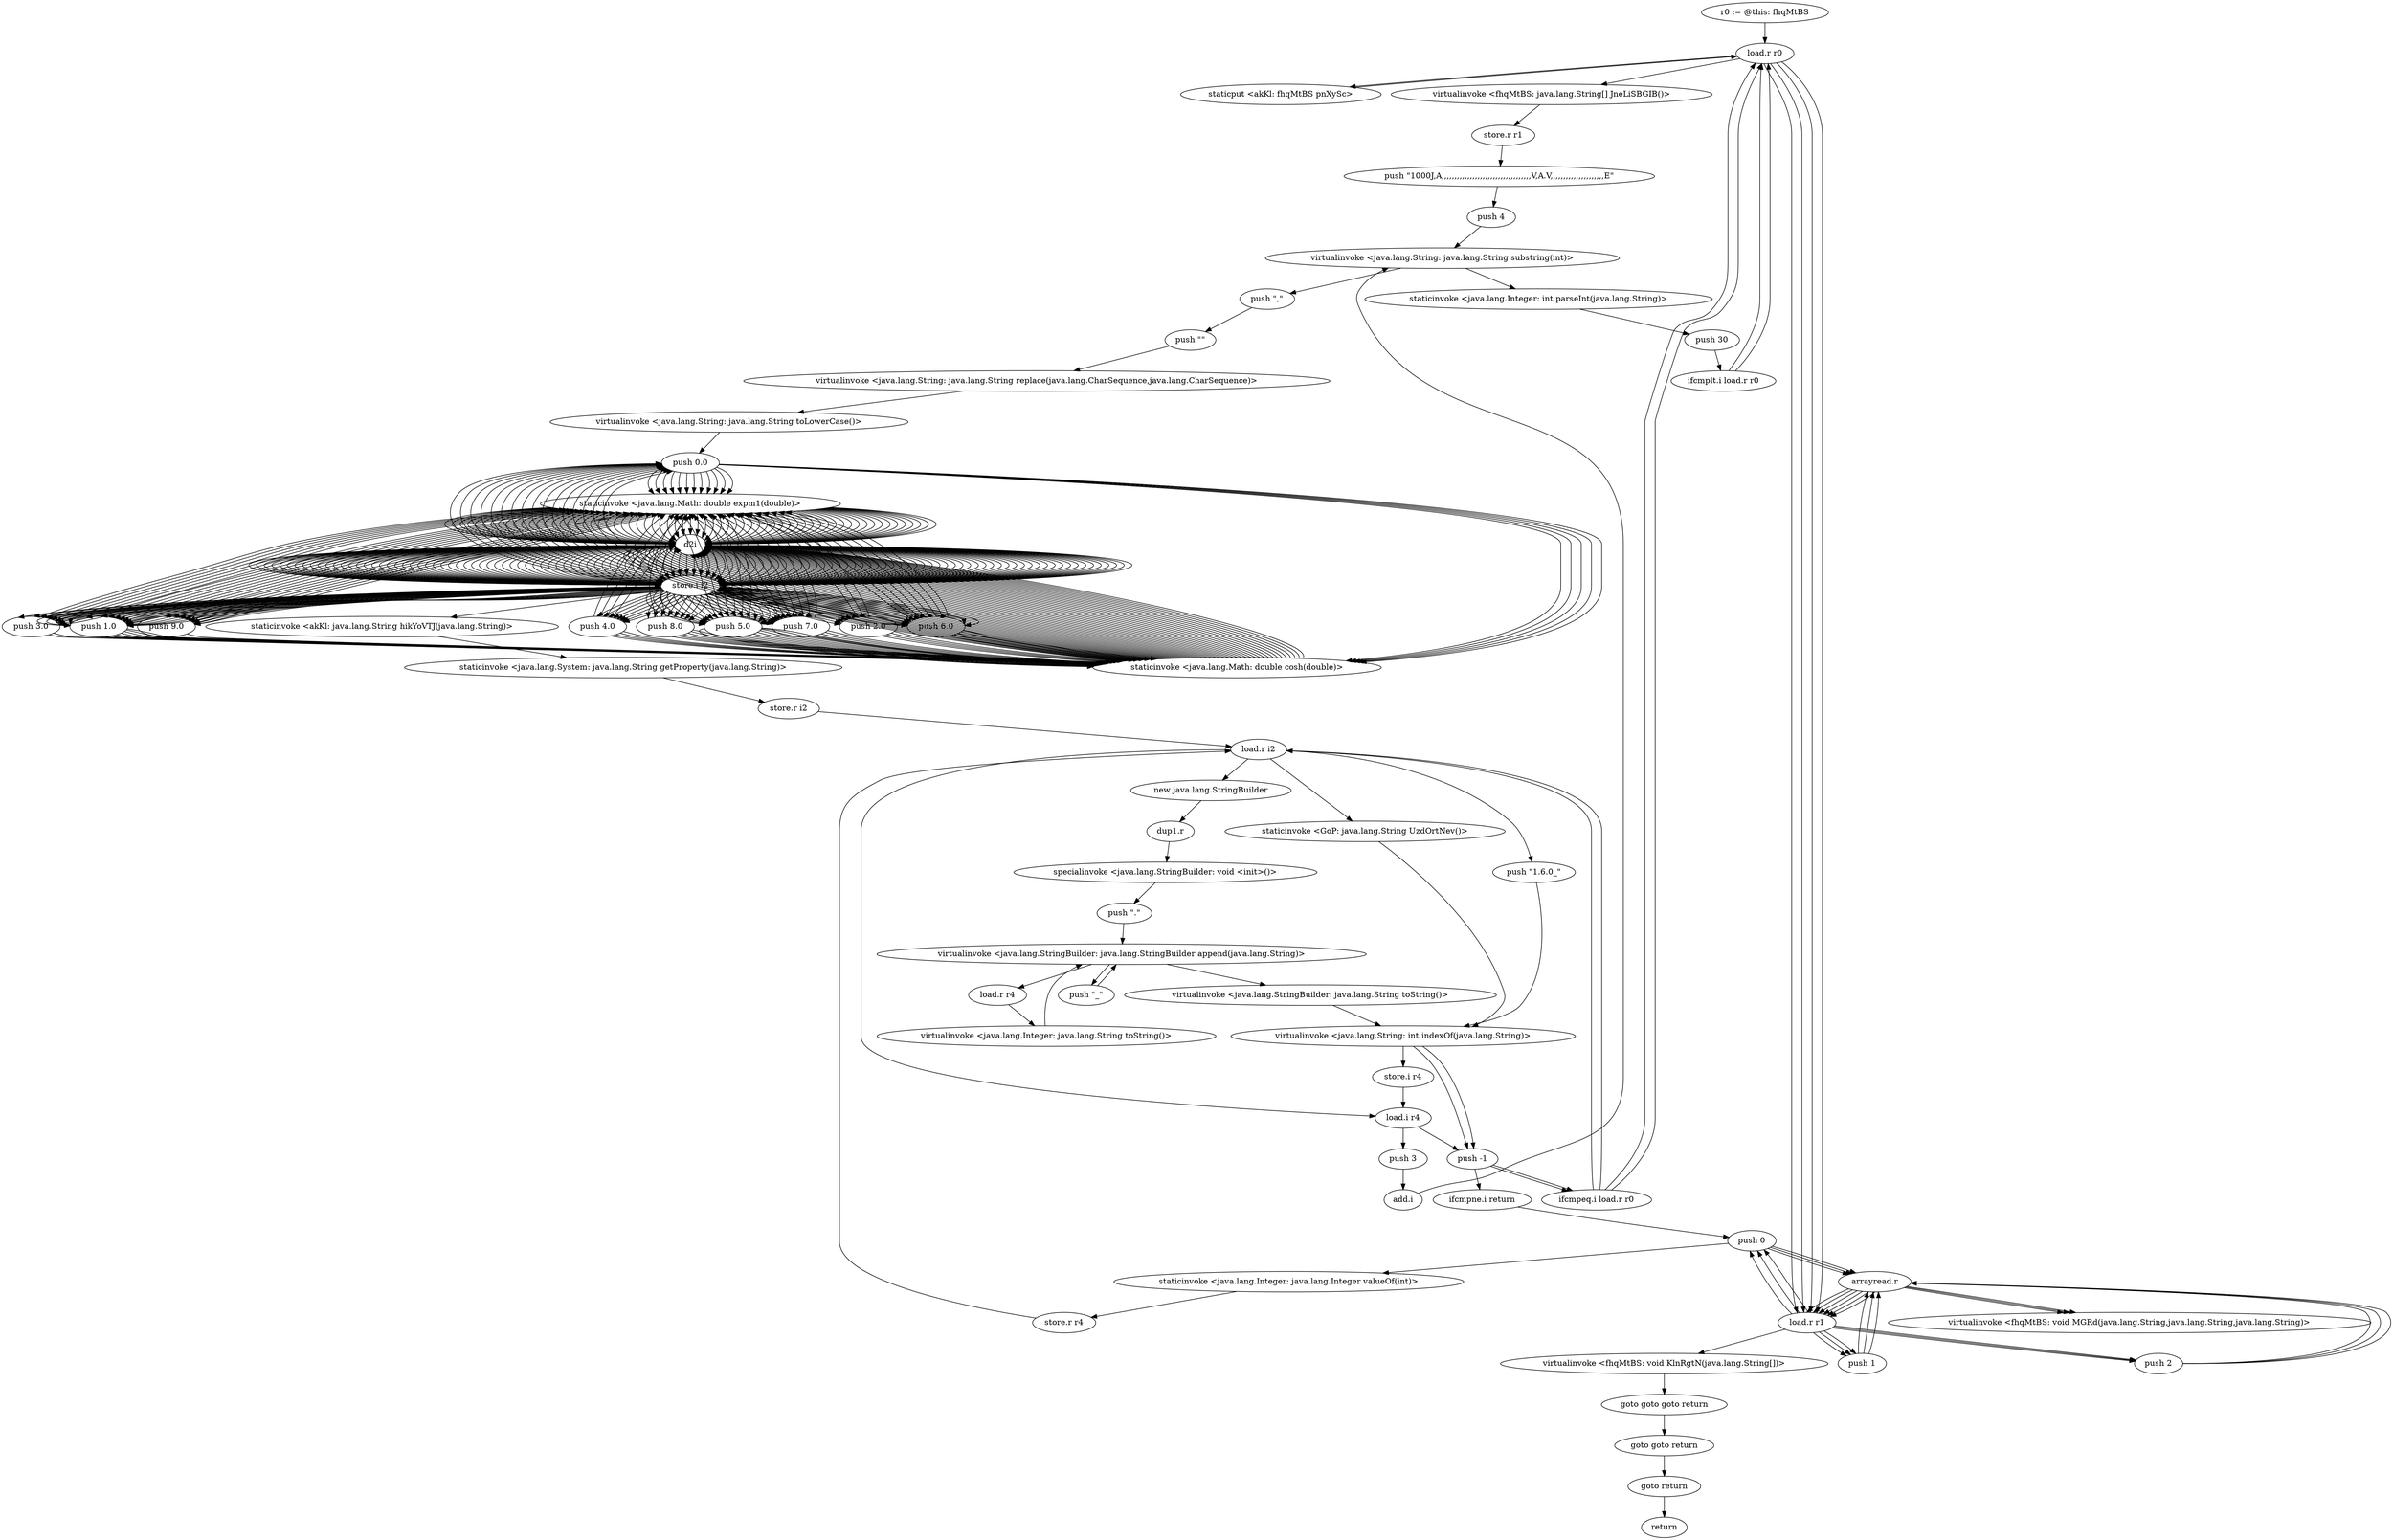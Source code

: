 digraph "" {
    "r0 := @this: fhqMtBS"
    "load.r r0"
    "r0 := @this: fhqMtBS"->"load.r r0";
    "staticput <akKl: fhqMtBS pnXySc>"
    "load.r r0"->"staticput <akKl: fhqMtBS pnXySc>";
    "staticput <akKl: fhqMtBS pnXySc>"->"load.r r0";
    "virtualinvoke <fhqMtBS: java.lang.String[] JneLiSBGIB()>"
    "load.r r0"->"virtualinvoke <fhqMtBS: java.lang.String[] JneLiSBGIB()>";
    "store.r r1"
    "virtualinvoke <fhqMtBS: java.lang.String[] JneLiSBGIB()>"->"store.r r1";
    "push \"1000J,A,,,,,,,,,,,,,,,,,,,,,,,,,,,,,,,,,,,V,A.V,,,,,,,,,,,,,,,,,,,,,E\""
    "store.r r1"->"push \"1000J,A,,,,,,,,,,,,,,,,,,,,,,,,,,,,,,,,,,,V,A.V,,,,,,,,,,,,,,,,,,,,,E\"";
    "push 4"
    "push \"1000J,A,,,,,,,,,,,,,,,,,,,,,,,,,,,,,,,,,,,V,A.V,,,,,,,,,,,,,,,,,,,,,E\""->"push 4";
    "virtualinvoke <java.lang.String: java.lang.String substring(int)>"
    "push 4"->"virtualinvoke <java.lang.String: java.lang.String substring(int)>";
    "push \",\""
    "virtualinvoke <java.lang.String: java.lang.String substring(int)>"->"push \",\"";
    "push \"\""
    "push \",\""->"push \"\"";
    "virtualinvoke <java.lang.String: java.lang.String replace(java.lang.CharSequence,java.lang.CharSequence)>"
    "push \"\""->"virtualinvoke <java.lang.String: java.lang.String replace(java.lang.CharSequence,java.lang.CharSequence)>";
    "virtualinvoke <java.lang.String: java.lang.String toLowerCase()>"
    "virtualinvoke <java.lang.String: java.lang.String replace(java.lang.CharSequence,java.lang.CharSequence)>"->"virtualinvoke <java.lang.String: java.lang.String toLowerCase()>";
    "push 0.0"
    "virtualinvoke <java.lang.String: java.lang.String toLowerCase()>"->"push 0.0";
    "staticinvoke <java.lang.Math: double expm1(double)>"
    "push 0.0"->"staticinvoke <java.lang.Math: double expm1(double)>";
    "d2i"
    "staticinvoke <java.lang.Math: double expm1(double)>"->"d2i";
    "store.i i2"
    "d2i"->"store.i i2";
    "push 9.0"
    "store.i i2"->"push 9.0";
    "push 9.0"->"staticinvoke <java.lang.Math: double expm1(double)>";
    "staticinvoke <java.lang.Math: double expm1(double)>"->"d2i";
    "d2i"->"store.i i2";
    "push 8.0"
    "store.i i2"->"push 8.0";
    "staticinvoke <java.lang.Math: double cosh(double)>"
    "push 8.0"->"staticinvoke <java.lang.Math: double cosh(double)>";
    "staticinvoke <java.lang.Math: double cosh(double)>"->"d2i";
    "d2i"->"store.i i2";
    "push 4.0"
    "store.i i2"->"push 4.0";
    "push 4.0"->"staticinvoke <java.lang.Math: double expm1(double)>";
    "staticinvoke <java.lang.Math: double expm1(double)>"->"d2i";
    "d2i"->"store.i i2";
    "push 7.0"
    "store.i i2"->"push 7.0";
    "push 7.0"->"staticinvoke <java.lang.Math: double expm1(double)>";
    "staticinvoke <java.lang.Math: double expm1(double)>"->"d2i";
    "d2i"->"store.i i2";
    "push 5.0"
    "store.i i2"->"push 5.0";
    "push 5.0"->"staticinvoke <java.lang.Math: double cosh(double)>";
    "staticinvoke <java.lang.Math: double cosh(double)>"->"d2i";
    "d2i"->"store.i i2";
    "store.i i2"->"push 0.0";
    "push 0.0"->"staticinvoke <java.lang.Math: double expm1(double)>";
    "staticinvoke <java.lang.Math: double expm1(double)>"->"d2i";
    "d2i"->"store.i i2";
    "store.i i2"->"push 4.0";
    "push 4.0"->"staticinvoke <java.lang.Math: double cosh(double)>";
    "staticinvoke <java.lang.Math: double cosh(double)>"->"d2i";
    "d2i"->"store.i i2";
    "store.i i2"->"push 5.0";
    "push 5.0"->"staticinvoke <java.lang.Math: double expm1(double)>";
    "staticinvoke <java.lang.Math: double expm1(double)>"->"d2i";
    "d2i"->"store.i i2";
    "store.i i2"->"push 4.0";
    "push 4.0"->"staticinvoke <java.lang.Math: double cosh(double)>";
    "staticinvoke <java.lang.Math: double cosh(double)>"->"d2i";
    "d2i"->"store.i i2";
    "push 2.0"
    "store.i i2"->"push 2.0";
    "push 2.0"->"staticinvoke <java.lang.Math: double expm1(double)>";
    "staticinvoke <java.lang.Math: double expm1(double)>"->"d2i";
    "d2i"->"store.i i2";
    "push 6.0"
    "store.i i2"->"push 6.0";
    "push 6.0"->"staticinvoke <java.lang.Math: double cosh(double)>";
    "staticinvoke <java.lang.Math: double cosh(double)>"->"d2i";
    "d2i"->"store.i i2";
    "store.i i2"->"push 2.0";
    "push 2.0"->"staticinvoke <java.lang.Math: double expm1(double)>";
    "staticinvoke <java.lang.Math: double expm1(double)>"->"d2i";
    "d2i"->"store.i i2";
    "store.i i2"->"push 7.0";
    "push 7.0"->"staticinvoke <java.lang.Math: double cosh(double)>";
    "staticinvoke <java.lang.Math: double cosh(double)>"->"d2i";
    "d2i"->"store.i i2";
    "store.i i2"->"push 6.0";
    "push 6.0"->"staticinvoke <java.lang.Math: double expm1(double)>";
    "staticinvoke <java.lang.Math: double expm1(double)>"->"d2i";
    "d2i"->"store.i i2";
    "store.i i2"->"push 7.0";
    "push 7.0"->"staticinvoke <java.lang.Math: double expm1(double)>";
    "staticinvoke <java.lang.Math: double expm1(double)>"->"d2i";
    "d2i"->"store.i i2";
    "push 3.0"
    "store.i i2"->"push 3.0";
    "push 3.0"->"staticinvoke <java.lang.Math: double expm1(double)>";
    "staticinvoke <java.lang.Math: double expm1(double)>"->"d2i";
    "d2i"->"store.i i2";
    "store.i i2"->"push 5.0";
    "push 5.0"->"staticinvoke <java.lang.Math: double cosh(double)>";
    "staticinvoke <java.lang.Math: double cosh(double)>"->"d2i";
    "d2i"->"store.i i2";
    "store.i i2"->"push 0.0";
    "push 0.0"->"staticinvoke <java.lang.Math: double expm1(double)>";
    "staticinvoke <java.lang.Math: double expm1(double)>"->"d2i";
    "d2i"->"store.i i2";
    "push 1.0"
    "store.i i2"->"push 1.0";
    "push 1.0"->"staticinvoke <java.lang.Math: double expm1(double)>";
    "staticinvoke <java.lang.Math: double expm1(double)>"->"d2i";
    "d2i"->"store.i i2";
    "store.i i2"->"push 6.0";
    "push 6.0"->"staticinvoke <java.lang.Math: double expm1(double)>";
    "staticinvoke <java.lang.Math: double expm1(double)>"->"d2i";
    "d2i"->"store.i i2";
    "store.i i2"->"push 4.0";
    "push 4.0"->"staticinvoke <java.lang.Math: double expm1(double)>";
    "staticinvoke <java.lang.Math: double expm1(double)>"->"d2i";
    "d2i"->"store.i i2";
    "store.i i2"->"push 8.0";
    "push 8.0"->"staticinvoke <java.lang.Math: double cosh(double)>";
    "staticinvoke <java.lang.Math: double cosh(double)>"->"d2i";
    "d2i"->"store.i i2";
    "store.i i2"->"push 0.0";
    "push 0.0"->"staticinvoke <java.lang.Math: double expm1(double)>";
    "staticinvoke <java.lang.Math: double expm1(double)>"->"d2i";
    "d2i"->"store.i i2";
    "store.i i2"->"push 4.0";
    "push 4.0"->"staticinvoke <java.lang.Math: double expm1(double)>";
    "staticinvoke <java.lang.Math: double expm1(double)>"->"d2i";
    "d2i"->"store.i i2";
    "store.i i2"->"push 5.0";
    "push 5.0"->"staticinvoke <java.lang.Math: double cosh(double)>";
    "staticinvoke <java.lang.Math: double cosh(double)>"->"d2i";
    "d2i"->"store.i i2";
    "store.i i2"->"push 1.0";
    "push 1.0"->"staticinvoke <java.lang.Math: double expm1(double)>";
    "staticinvoke <java.lang.Math: double expm1(double)>"->"d2i";
    "d2i"->"store.i i2";
    "store.i i2"->"push 0.0";
    "push 0.0"->"staticinvoke <java.lang.Math: double expm1(double)>";
    "staticinvoke <java.lang.Math: double expm1(double)>"->"d2i";
    "d2i"->"store.i i2";
    "store.i i2"->"push 5.0";
    "push 5.0"->"staticinvoke <java.lang.Math: double cosh(double)>";
    "staticinvoke <java.lang.Math: double cosh(double)>"->"d2i";
    "d2i"->"store.i i2";
    "store.i i2"->"push 4.0";
    "push 4.0"->"staticinvoke <java.lang.Math: double cosh(double)>";
    "staticinvoke <java.lang.Math: double cosh(double)>"->"d2i";
    "d2i"->"store.i i2";
    "store.i i2"->"push 2.0";
    "push 2.0"->"staticinvoke <java.lang.Math: double cosh(double)>";
    "staticinvoke <java.lang.Math: double cosh(double)>"->"d2i";
    "d2i"->"store.i i2";
    "store.i i2"->"push 7.0";
    "push 7.0"->"staticinvoke <java.lang.Math: double cosh(double)>";
    "staticinvoke <java.lang.Math: double cosh(double)>"->"d2i";
    "d2i"->"store.i i2";
    "store.i i2"->"push 2.0";
    "push 2.0"->"staticinvoke <java.lang.Math: double expm1(double)>";
    "staticinvoke <java.lang.Math: double expm1(double)>"->"d2i";
    "d2i"->"store.i i2";
    "store.i i2"->"push 0.0";
    "push 0.0"->"staticinvoke <java.lang.Math: double expm1(double)>";
    "staticinvoke <java.lang.Math: double expm1(double)>"->"d2i";
    "d2i"->"store.i i2";
    "store.i i2"->"push 3.0";
    "push 3.0"->"staticinvoke <java.lang.Math: double expm1(double)>";
    "staticinvoke <java.lang.Math: double expm1(double)>"->"d2i";
    "d2i"->"store.i i2";
    "store.i i2"->"push 1.0";
    "push 1.0"->"staticinvoke <java.lang.Math: double expm1(double)>";
    "staticinvoke <java.lang.Math: double expm1(double)>"->"d2i";
    "d2i"->"store.i i2";
    "store.i i2"->"push 3.0";
    "push 3.0"->"staticinvoke <java.lang.Math: double expm1(double)>";
    "staticinvoke <java.lang.Math: double expm1(double)>"->"d2i";
    "d2i"->"store.i i2";
    "store.i i2"->"push 0.0";
    "push 0.0"->"staticinvoke <java.lang.Math: double cosh(double)>";
    "staticinvoke <java.lang.Math: double cosh(double)>"->"d2i";
    "d2i"->"store.i i2";
    "store.i i2"->"push 1.0";
    "push 1.0"->"staticinvoke <java.lang.Math: double cosh(double)>";
    "staticinvoke <java.lang.Math: double cosh(double)>"->"d2i";
    "d2i"->"store.i i2";
    "store.i i2"->"push 0.0";
    "push 0.0"->"staticinvoke <java.lang.Math: double cosh(double)>";
    "staticinvoke <java.lang.Math: double cosh(double)>"->"d2i";
    "d2i"->"store.i i2";
    "store.i i2"->"push 2.0";
    "push 2.0"->"staticinvoke <java.lang.Math: double cosh(double)>";
    "staticinvoke <java.lang.Math: double cosh(double)>"->"d2i";
    "d2i"->"store.i i2";
    "store.i i2"->"push 6.0";
    "push 6.0"->"staticinvoke <java.lang.Math: double cosh(double)>";
    "staticinvoke <java.lang.Math: double cosh(double)>"->"d2i";
    "d2i"->"store.i i2";
    "store.i i2"->"push 5.0";
    "push 5.0"->"staticinvoke <java.lang.Math: double expm1(double)>";
    "staticinvoke <java.lang.Math: double expm1(double)>"->"d2i";
    "d2i"->"store.i i2";
    "store.i i2"->"push 3.0";
    "push 3.0"->"staticinvoke <java.lang.Math: double cosh(double)>";
    "staticinvoke <java.lang.Math: double cosh(double)>"->"d2i";
    "d2i"->"store.i i2";
    "store.i i2"->"push 1.0";
    "push 1.0"->"staticinvoke <java.lang.Math: double expm1(double)>";
    "staticinvoke <java.lang.Math: double expm1(double)>"->"d2i";
    "d2i"->"store.i i2";
    "store.i i2"->"push 1.0";
    "push 1.0"->"staticinvoke <java.lang.Math: double expm1(double)>";
    "staticinvoke <java.lang.Math: double expm1(double)>"->"d2i";
    "d2i"->"store.i i2";
    "store.i i2"->"push 1.0";
    "push 1.0"->"staticinvoke <java.lang.Math: double expm1(double)>";
    "staticinvoke <java.lang.Math: double expm1(double)>"->"d2i";
    "d2i"->"store.i i2";
    "store.i i2"->"push 2.0";
    "push 2.0"->"staticinvoke <java.lang.Math: double cosh(double)>";
    "staticinvoke <java.lang.Math: double cosh(double)>"->"d2i";
    "d2i"->"store.i i2";
    "store.i i2"->"push 6.0";
    "push 6.0"->"staticinvoke <java.lang.Math: double cosh(double)>";
    "staticinvoke <java.lang.Math: double cosh(double)>"->"d2i";
    "d2i"->"store.i i2";
    "store.i i2"->"push 5.0";
    "push 5.0"->"staticinvoke <java.lang.Math: double expm1(double)>";
    "staticinvoke <java.lang.Math: double expm1(double)>"->"d2i";
    "d2i"->"store.i i2";
    "store.i i2"->"push 0.0";
    "push 0.0"->"staticinvoke <java.lang.Math: double expm1(double)>";
    "staticinvoke <java.lang.Math: double expm1(double)>"->"d2i";
    "d2i"->"store.i i2";
    "store.i i2"->"push 7.0";
    "push 7.0"->"staticinvoke <java.lang.Math: double cosh(double)>";
    "staticinvoke <java.lang.Math: double cosh(double)>"->"d2i";
    "d2i"->"store.i i2";
    "store.i i2"->"push 5.0";
    "push 5.0"->"staticinvoke <java.lang.Math: double cosh(double)>";
    "staticinvoke <java.lang.Math: double cosh(double)>"->"d2i";
    "d2i"->"store.i i2";
    "store.i i2"->"push 1.0";
    "push 1.0"->"staticinvoke <java.lang.Math: double cosh(double)>";
    "staticinvoke <java.lang.Math: double cosh(double)>"->"d2i";
    "d2i"->"store.i i2";
    "store.i i2"->"push 8.0";
    "push 8.0"->"staticinvoke <java.lang.Math: double cosh(double)>";
    "staticinvoke <java.lang.Math: double cosh(double)>"->"d2i";
    "d2i"->"store.i i2";
    "store.i i2"->"push 0.0";
    "push 0.0"->"staticinvoke <java.lang.Math: double cosh(double)>";
    "staticinvoke <java.lang.Math: double cosh(double)>"->"d2i";
    "d2i"->"store.i i2";
    "store.i i2"->"push 9.0";
    "push 9.0"->"staticinvoke <java.lang.Math: double expm1(double)>";
    "staticinvoke <java.lang.Math: double expm1(double)>"->"d2i";
    "d2i"->"store.i i2";
    "store.i i2"->"push 3.0";
    "push 3.0"->"staticinvoke <java.lang.Math: double expm1(double)>";
    "staticinvoke <java.lang.Math: double expm1(double)>"->"d2i";
    "d2i"->"store.i i2";
    "store.i i2"->"push 4.0";
    "push 4.0"->"staticinvoke <java.lang.Math: double expm1(double)>";
    "staticinvoke <java.lang.Math: double expm1(double)>"->"d2i";
    "d2i"->"store.i i2";
    "store.i i2"->"push 5.0";
    "push 5.0"->"staticinvoke <java.lang.Math: double cosh(double)>";
    "staticinvoke <java.lang.Math: double cosh(double)>"->"d2i";
    "d2i"->"store.i i2";
    "store.i i2"->"push 7.0";
    "push 7.0"->"staticinvoke <java.lang.Math: double expm1(double)>";
    "staticinvoke <java.lang.Math: double expm1(double)>"->"d2i";
    "d2i"->"store.i i2";
    "store.i i2"->"push 8.0";
    "push 8.0"->"staticinvoke <java.lang.Math: double expm1(double)>";
    "staticinvoke <java.lang.Math: double expm1(double)>"->"d2i";
    "d2i"->"store.i i2";
    "store.i i2"->"push 6.0";
    "push 6.0"->"staticinvoke <java.lang.Math: double expm1(double)>";
    "staticinvoke <java.lang.Math: double expm1(double)>"->"d2i";
    "d2i"->"store.i i2";
    "store.i i2"->"push 9.0";
    "push 9.0"->"staticinvoke <java.lang.Math: double expm1(double)>";
    "staticinvoke <java.lang.Math: double expm1(double)>"->"d2i";
    "d2i"->"store.i i2";
    "store.i i2"->"push 1.0";
    "push 1.0"->"staticinvoke <java.lang.Math: double cosh(double)>";
    "staticinvoke <java.lang.Math: double cosh(double)>"->"d2i";
    "d2i"->"store.i i2";
    "store.i i2"->"push 9.0";
    "push 9.0"->"staticinvoke <java.lang.Math: double expm1(double)>";
    "staticinvoke <java.lang.Math: double expm1(double)>"->"d2i";
    "d2i"->"store.i i2";
    "store.i i2"->"push 5.0";
    "push 5.0"->"staticinvoke <java.lang.Math: double expm1(double)>";
    "staticinvoke <java.lang.Math: double expm1(double)>"->"d2i";
    "d2i"->"store.i i2";
    "store.i i2"->"push 3.0";
    "push 3.0"->"staticinvoke <java.lang.Math: double expm1(double)>";
    "staticinvoke <java.lang.Math: double expm1(double)>"->"d2i";
    "d2i"->"store.i i2";
    "store.i i2"->"push 0.0";
    "push 0.0"->"staticinvoke <java.lang.Math: double expm1(double)>";
    "staticinvoke <java.lang.Math: double expm1(double)>"->"d2i";
    "d2i"->"store.i i2";
    "store.i i2"->"push 4.0";
    "push 4.0"->"staticinvoke <java.lang.Math: double cosh(double)>";
    "staticinvoke <java.lang.Math: double cosh(double)>"->"d2i";
    "d2i"->"store.i i2";
    "store.i i2"->"push 6.0";
    "push 6.0"->"staticinvoke <java.lang.Math: double expm1(double)>";
    "staticinvoke <java.lang.Math: double expm1(double)>"->"d2i";
    "d2i"->"store.i i2";
    "store.i i2"->"push 8.0";
    "push 8.0"->"staticinvoke <java.lang.Math: double expm1(double)>";
    "staticinvoke <java.lang.Math: double expm1(double)>"->"d2i";
    "d2i"->"store.i i2";
    "store.i i2"->"push 1.0";
    "push 1.0"->"staticinvoke <java.lang.Math: double cosh(double)>";
    "staticinvoke <java.lang.Math: double cosh(double)>"->"d2i";
    "d2i"->"store.i i2";
    "store.i i2"->"push 6.0";
    "push 6.0"->"staticinvoke <java.lang.Math: double cosh(double)>";
    "staticinvoke <java.lang.Math: double cosh(double)>"->"d2i";
    "d2i"->"store.i i2";
    "store.i i2"->"push 8.0";
    "push 8.0"->"staticinvoke <java.lang.Math: double cosh(double)>";
    "staticinvoke <java.lang.Math: double cosh(double)>"->"d2i";
    "d2i"->"store.i i2";
    "store.i i2"->"push 1.0";
    "push 1.0"->"staticinvoke <java.lang.Math: double cosh(double)>";
    "staticinvoke <java.lang.Math: double cosh(double)>"->"d2i";
    "d2i"->"store.i i2";
    "store.i i2"->"push 1.0";
    "push 1.0"->"staticinvoke <java.lang.Math: double expm1(double)>";
    "staticinvoke <java.lang.Math: double expm1(double)>"->"d2i";
    "d2i"->"store.i i2";
    "store.i i2"->"push 9.0";
    "push 9.0"->"staticinvoke <java.lang.Math: double expm1(double)>";
    "staticinvoke <java.lang.Math: double expm1(double)>"->"d2i";
    "d2i"->"store.i i2";
    "store.i i2"->"push 7.0";
    "push 7.0"->"staticinvoke <java.lang.Math: double cosh(double)>";
    "staticinvoke <java.lang.Math: double cosh(double)>"->"d2i";
    "d2i"->"store.i i2";
    "store.i i2"->"push 7.0";
    "push 7.0"->"staticinvoke <java.lang.Math: double expm1(double)>";
    "staticinvoke <java.lang.Math: double expm1(double)>"->"d2i";
    "d2i"->"store.i i2";
    "store.i i2"->"push 7.0";
    "push 7.0"->"staticinvoke <java.lang.Math: double expm1(double)>";
    "staticinvoke <java.lang.Math: double expm1(double)>"->"d2i";
    "d2i"->"store.i i2";
    "store.i i2"->"push 1.0";
    "push 1.0"->"staticinvoke <java.lang.Math: double expm1(double)>";
    "staticinvoke <java.lang.Math: double expm1(double)>"->"d2i";
    "d2i"->"store.i i2";
    "store.i i2"->"push 6.0";
    "push 6.0"->"staticinvoke <java.lang.Math: double expm1(double)>";
    "staticinvoke <java.lang.Math: double expm1(double)>"->"d2i";
    "d2i"->"store.i i2";
    "store.i i2"->"push 8.0";
    "push 8.0"->"staticinvoke <java.lang.Math: double cosh(double)>";
    "staticinvoke <java.lang.Math: double cosh(double)>"->"d2i";
    "d2i"->"store.i i2";
    "store.i i2"->"push 7.0";
    "push 7.0"->"staticinvoke <java.lang.Math: double expm1(double)>";
    "staticinvoke <java.lang.Math: double expm1(double)>"->"d2i";
    "d2i"->"store.i i2";
    "store.i i2"->"push 5.0";
    "push 5.0"->"staticinvoke <java.lang.Math: double cosh(double)>";
    "staticinvoke <java.lang.Math: double cosh(double)>"->"d2i";
    "d2i"->"store.i i2";
    "store.i i2"->"push 0.0";
    "push 0.0"->"staticinvoke <java.lang.Math: double cosh(double)>";
    "staticinvoke <java.lang.Math: double cosh(double)>"->"d2i";
    "d2i"->"store.i i2";
    "store.i i2"->"push 6.0";
    "push 6.0"->"staticinvoke <java.lang.Math: double expm1(double)>";
    "staticinvoke <java.lang.Math: double expm1(double)>"->"d2i";
    "d2i"->"store.i i2";
    "store.i i2"->"push 7.0";
    "push 7.0"->"staticinvoke <java.lang.Math: double expm1(double)>";
    "staticinvoke <java.lang.Math: double expm1(double)>"->"d2i";
    "d2i"->"store.i i2";
    "store.i i2"->"push 5.0";
    "push 5.0"->"staticinvoke <java.lang.Math: double cosh(double)>";
    "staticinvoke <java.lang.Math: double cosh(double)>"->"d2i";
    "d2i"->"store.i i2";
    "store.i i2"->"push 0.0";
    "push 0.0"->"staticinvoke <java.lang.Math: double expm1(double)>";
    "staticinvoke <java.lang.Math: double expm1(double)>"->"d2i";
    "d2i"->"store.i i2";
    "store.i i2"->"push 5.0";
    "push 5.0"->"staticinvoke <java.lang.Math: double expm1(double)>";
    "staticinvoke <java.lang.Math: double expm1(double)>"->"d2i";
    "d2i"->"store.i i2";
    "store.i i2"->"push 6.0";
    "push 6.0"->"staticinvoke <java.lang.Math: double expm1(double)>";
    "staticinvoke <java.lang.Math: double expm1(double)>"->"d2i";
    "d2i"->"store.i i2";
    "store.i i2"->"push 6.0";
    "push 6.0"->"staticinvoke <java.lang.Math: double cosh(double)>";
    "staticinvoke <java.lang.Math: double cosh(double)>"->"d2i";
    "d2i"->"store.i i2";
    "store.i i2"->"push 7.0";
    "push 7.0"->"staticinvoke <java.lang.Math: double cosh(double)>";
    "staticinvoke <java.lang.Math: double cosh(double)>"->"d2i";
    "d2i"->"store.i i2";
    "store.i i2"->"push 9.0";
    "push 9.0"->"staticinvoke <java.lang.Math: double cosh(double)>";
    "staticinvoke <java.lang.Math: double cosh(double)>"->"d2i";
    "d2i"->"store.i i2";
    "store.i i2"->"push 5.0";
    "push 5.0"->"staticinvoke <java.lang.Math: double cosh(double)>";
    "staticinvoke <java.lang.Math: double cosh(double)>"->"d2i";
    "d2i"->"store.i i2";
    "store.i i2"->"push 0.0";
    "push 0.0"->"staticinvoke <java.lang.Math: double expm1(double)>";
    "staticinvoke <java.lang.Math: double expm1(double)>"->"d2i";
    "d2i"->"store.i i2";
    "store.i i2"->"push 5.0";
    "push 5.0"->"staticinvoke <java.lang.Math: double expm1(double)>";
    "staticinvoke <java.lang.Math: double expm1(double)>"->"d2i";
    "d2i"->"store.i i2";
    "store.i i2"->"push 9.0";
    "push 9.0"->"staticinvoke <java.lang.Math: double expm1(double)>";
    "staticinvoke <java.lang.Math: double expm1(double)>"->"d2i";
    "d2i"->"store.i i2";
    "store.i i2"->"push 2.0";
    "push 2.0"->"staticinvoke <java.lang.Math: double cosh(double)>";
    "staticinvoke <java.lang.Math: double cosh(double)>"->"d2i";
    "d2i"->"store.i i2";
    "store.i i2"->"push 5.0";
    "push 5.0"->"staticinvoke <java.lang.Math: double cosh(double)>";
    "staticinvoke <java.lang.Math: double cosh(double)>"->"d2i";
    "d2i"->"store.i i2";
    "store.i i2"->"push 1.0";
    "push 1.0"->"staticinvoke <java.lang.Math: double cosh(double)>";
    "staticinvoke <java.lang.Math: double cosh(double)>"->"d2i";
    "d2i"->"store.i i2";
    "store.i i2"->"push 6.0";
    "push 6.0"->"staticinvoke <java.lang.Math: double expm1(double)>";
    "staticinvoke <java.lang.Math: double expm1(double)>"->"d2i";
    "d2i"->"store.i i2";
    "store.i i2"->"push 3.0";
    "push 3.0"->"staticinvoke <java.lang.Math: double cosh(double)>";
    "staticinvoke <java.lang.Math: double cosh(double)>"->"d2i";
    "d2i"->"store.i i2";
    "store.i i2"->"push 1.0";
    "push 1.0"->"staticinvoke <java.lang.Math: double expm1(double)>";
    "staticinvoke <java.lang.Math: double expm1(double)>"->"d2i";
    "d2i"->"store.i i2";
    "store.i i2"->"push 3.0";
    "push 3.0"->"staticinvoke <java.lang.Math: double expm1(double)>";
    "staticinvoke <java.lang.Math: double expm1(double)>"->"d2i";
    "d2i"->"store.i i2";
    "store.i i2"->"push 3.0";
    "push 3.0"->"staticinvoke <java.lang.Math: double expm1(double)>";
    "staticinvoke <java.lang.Math: double expm1(double)>"->"d2i";
    "d2i"->"store.i i2";
    "store.i i2"->"push 0.0";
    "push 0.0"->"staticinvoke <java.lang.Math: double expm1(double)>";
    "staticinvoke <java.lang.Math: double expm1(double)>"->"d2i";
    "d2i"->"store.i i2";
    "store.i i2"->"push 5.0";
    "push 5.0"->"staticinvoke <java.lang.Math: double cosh(double)>";
    "staticinvoke <java.lang.Math: double cosh(double)>"->"d2i";
    "d2i"->"store.i i2";
    "store.i i2"->"push 0.0";
    "push 0.0"->"staticinvoke <java.lang.Math: double cosh(double)>";
    "staticinvoke <java.lang.Math: double cosh(double)>"->"d2i";
    "d2i"->"store.i i2";
    "store.i i2"->"push 1.0";
    "push 1.0"->"staticinvoke <java.lang.Math: double cosh(double)>";
    "staticinvoke <java.lang.Math: double cosh(double)>"->"d2i";
    "d2i"->"store.i i2";
    "store.i i2"->"push 9.0";
    "push 9.0"->"staticinvoke <java.lang.Math: double expm1(double)>";
    "staticinvoke <java.lang.Math: double expm1(double)>"->"d2i";
    "d2i"->"store.i i2";
    "store.i i2"->"push 0.0";
    "push 0.0"->"staticinvoke <java.lang.Math: double expm1(double)>";
    "staticinvoke <java.lang.Math: double expm1(double)>"->"d2i";
    "d2i"->"store.i i2";
    "store.i i2"->"push 8.0";
    "push 8.0"->"staticinvoke <java.lang.Math: double cosh(double)>";
    "staticinvoke <java.lang.Math: double cosh(double)>"->"d2i";
    "d2i"->"store.i i2";
    "store.i i2"->"push 1.0";
    "push 1.0"->"staticinvoke <java.lang.Math: double cosh(double)>";
    "staticinvoke <java.lang.Math: double cosh(double)>"->"d2i";
    "d2i"->"store.i i2";
    "staticinvoke <akKl: java.lang.String hikYoVTJ(java.lang.String)>"
    "store.i i2"->"staticinvoke <akKl: java.lang.String hikYoVTJ(java.lang.String)>";
    "staticinvoke <java.lang.System: java.lang.String getProperty(java.lang.String)>"
    "staticinvoke <akKl: java.lang.String hikYoVTJ(java.lang.String)>"->"staticinvoke <java.lang.System: java.lang.String getProperty(java.lang.String)>";
    "store.r i2"
    "staticinvoke <java.lang.System: java.lang.String getProperty(java.lang.String)>"->"store.r i2";
    "load.r i2"
    "store.r i2"->"load.r i2";
    "staticinvoke <GoP: java.lang.String UzdOrtNev()>"
    "load.r i2"->"staticinvoke <GoP: java.lang.String UzdOrtNev()>";
    "virtualinvoke <java.lang.String: int indexOf(java.lang.String)>"
    "staticinvoke <GoP: java.lang.String UzdOrtNev()>"->"virtualinvoke <java.lang.String: int indexOf(java.lang.String)>";
    "push -1"
    "virtualinvoke <java.lang.String: int indexOf(java.lang.String)>"->"push -1";
    "ifcmpne.i return"
    "push -1"->"ifcmpne.i return";
    "push 0"
    "ifcmpne.i return"->"push 0";
    "staticinvoke <java.lang.Integer: java.lang.Integer valueOf(int)>"
    "push 0"->"staticinvoke <java.lang.Integer: java.lang.Integer valueOf(int)>";
    "store.r r4"
    "staticinvoke <java.lang.Integer: java.lang.Integer valueOf(int)>"->"store.r r4";
    "store.r r4"->"load.r i2";
    "push \"1.6.0_\""
    "load.r i2"->"push \"1.6.0_\"";
    "push \"1.6.0_\""->"virtualinvoke <java.lang.String: int indexOf(java.lang.String)>";
    "virtualinvoke <java.lang.String: int indexOf(java.lang.String)>"->"push -1";
    "ifcmpeq.i load.r r0"
    "push -1"->"ifcmpeq.i load.r r0";
    "ifcmpeq.i load.r r0"->"load.r i2";
    "new java.lang.StringBuilder"
    "load.r i2"->"new java.lang.StringBuilder";
    "dup1.r"
    "new java.lang.StringBuilder"->"dup1.r";
    "specialinvoke <java.lang.StringBuilder: void <init>()>"
    "dup1.r"->"specialinvoke <java.lang.StringBuilder: void <init>()>";
    "push \".\""
    "specialinvoke <java.lang.StringBuilder: void <init>()>"->"push \".\"";
    "virtualinvoke <java.lang.StringBuilder: java.lang.StringBuilder append(java.lang.String)>"
    "push \".\""->"virtualinvoke <java.lang.StringBuilder: java.lang.StringBuilder append(java.lang.String)>";
    "load.r r4"
    "virtualinvoke <java.lang.StringBuilder: java.lang.StringBuilder append(java.lang.String)>"->"load.r r4";
    "virtualinvoke <java.lang.Integer: java.lang.String toString()>"
    "load.r r4"->"virtualinvoke <java.lang.Integer: java.lang.String toString()>";
    "virtualinvoke <java.lang.Integer: java.lang.String toString()>"->"virtualinvoke <java.lang.StringBuilder: java.lang.StringBuilder append(java.lang.String)>";
    "push \"_\""
    "virtualinvoke <java.lang.StringBuilder: java.lang.StringBuilder append(java.lang.String)>"->"push \"_\"";
    "push \"_\""->"virtualinvoke <java.lang.StringBuilder: java.lang.StringBuilder append(java.lang.String)>";
    "virtualinvoke <java.lang.StringBuilder: java.lang.String toString()>"
    "virtualinvoke <java.lang.StringBuilder: java.lang.StringBuilder append(java.lang.String)>"->"virtualinvoke <java.lang.StringBuilder: java.lang.String toString()>";
    "virtualinvoke <java.lang.StringBuilder: java.lang.String toString()>"->"virtualinvoke <java.lang.String: int indexOf(java.lang.String)>";
    "store.i r4"
    "virtualinvoke <java.lang.String: int indexOf(java.lang.String)>"->"store.i r4";
    "load.i r4"
    "store.i r4"->"load.i r4";
    "load.i r4"->"push -1";
    "push -1"->"ifcmpeq.i load.r r0";
    "ifcmpeq.i load.r r0"->"load.r i2";
    "load.r i2"->"load.i r4";
    "push 3"
    "load.i r4"->"push 3";
    "add.i"
    "push 3"->"add.i";
    "add.i"->"virtualinvoke <java.lang.String: java.lang.String substring(int)>";
    "staticinvoke <java.lang.Integer: int parseInt(java.lang.String)>"
    "virtualinvoke <java.lang.String: java.lang.String substring(int)>"->"staticinvoke <java.lang.Integer: int parseInt(java.lang.String)>";
    "push 30"
    "staticinvoke <java.lang.Integer: int parseInt(java.lang.String)>"->"push 30";
    "ifcmplt.i load.r r0"
    "push 30"->"ifcmplt.i load.r r0";
    "ifcmplt.i load.r r0"->"load.r r0";
    "load.r r1"
    "load.r r0"->"load.r r1";
    "virtualinvoke <fhqMtBS: void KlnRgtN(java.lang.String[])>"
    "load.r r1"->"virtualinvoke <fhqMtBS: void KlnRgtN(java.lang.String[])>";
    "goto goto goto return"
    "virtualinvoke <fhqMtBS: void KlnRgtN(java.lang.String[])>"->"goto goto goto return";
    "goto goto return"
    "goto goto goto return"->"goto goto return";
    "goto return"
    "goto goto return"->"goto return";
    "return"
    "goto return"->"return";
    "ifcmplt.i load.r r0"->"load.r r0";
    "load.r r0"->"load.r r1";
    "load.r r1"->"push 0";
    "arrayread.r"
    "push 0"->"arrayread.r";
    "arrayread.r"->"load.r r1";
    "push 1"
    "load.r r1"->"push 1";
    "push 1"->"arrayread.r";
    "arrayread.r"->"load.r r1";
    "push 2"
    "load.r r1"->"push 2";
    "push 2"->"arrayread.r";
    "virtualinvoke <fhqMtBS: void MGRd(java.lang.String,java.lang.String,java.lang.String)>"
    "arrayread.r"->"virtualinvoke <fhqMtBS: void MGRd(java.lang.String,java.lang.String,java.lang.String)>";
    "ifcmpeq.i load.r r0"->"load.r r0";
    "load.r r0"->"load.r r1";
    "load.r r1"->"push 0";
    "push 0"->"arrayread.r";
    "arrayread.r"->"load.r r1";
    "load.r r1"->"push 1";
    "push 1"->"arrayread.r";
    "arrayread.r"->"load.r r1";
    "load.r r1"->"push 2";
    "push 2"->"arrayread.r";
    "arrayread.r"->"virtualinvoke <fhqMtBS: void MGRd(java.lang.String,java.lang.String,java.lang.String)>";
    "ifcmpeq.i load.r r0"->"load.r r0";
    "load.r r0"->"load.r r1";
    "load.r r1"->"push 0";
    "push 0"->"arrayread.r";
    "arrayread.r"->"load.r r1";
    "load.r r1"->"push 1";
    "push 1"->"arrayread.r";
    "arrayread.r"->"load.r r1";
    "load.r r1"->"push 2";
    "push 2"->"arrayread.r";
    "arrayread.r"->"virtualinvoke <fhqMtBS: void MGRd(java.lang.String,java.lang.String,java.lang.String)>";
}

